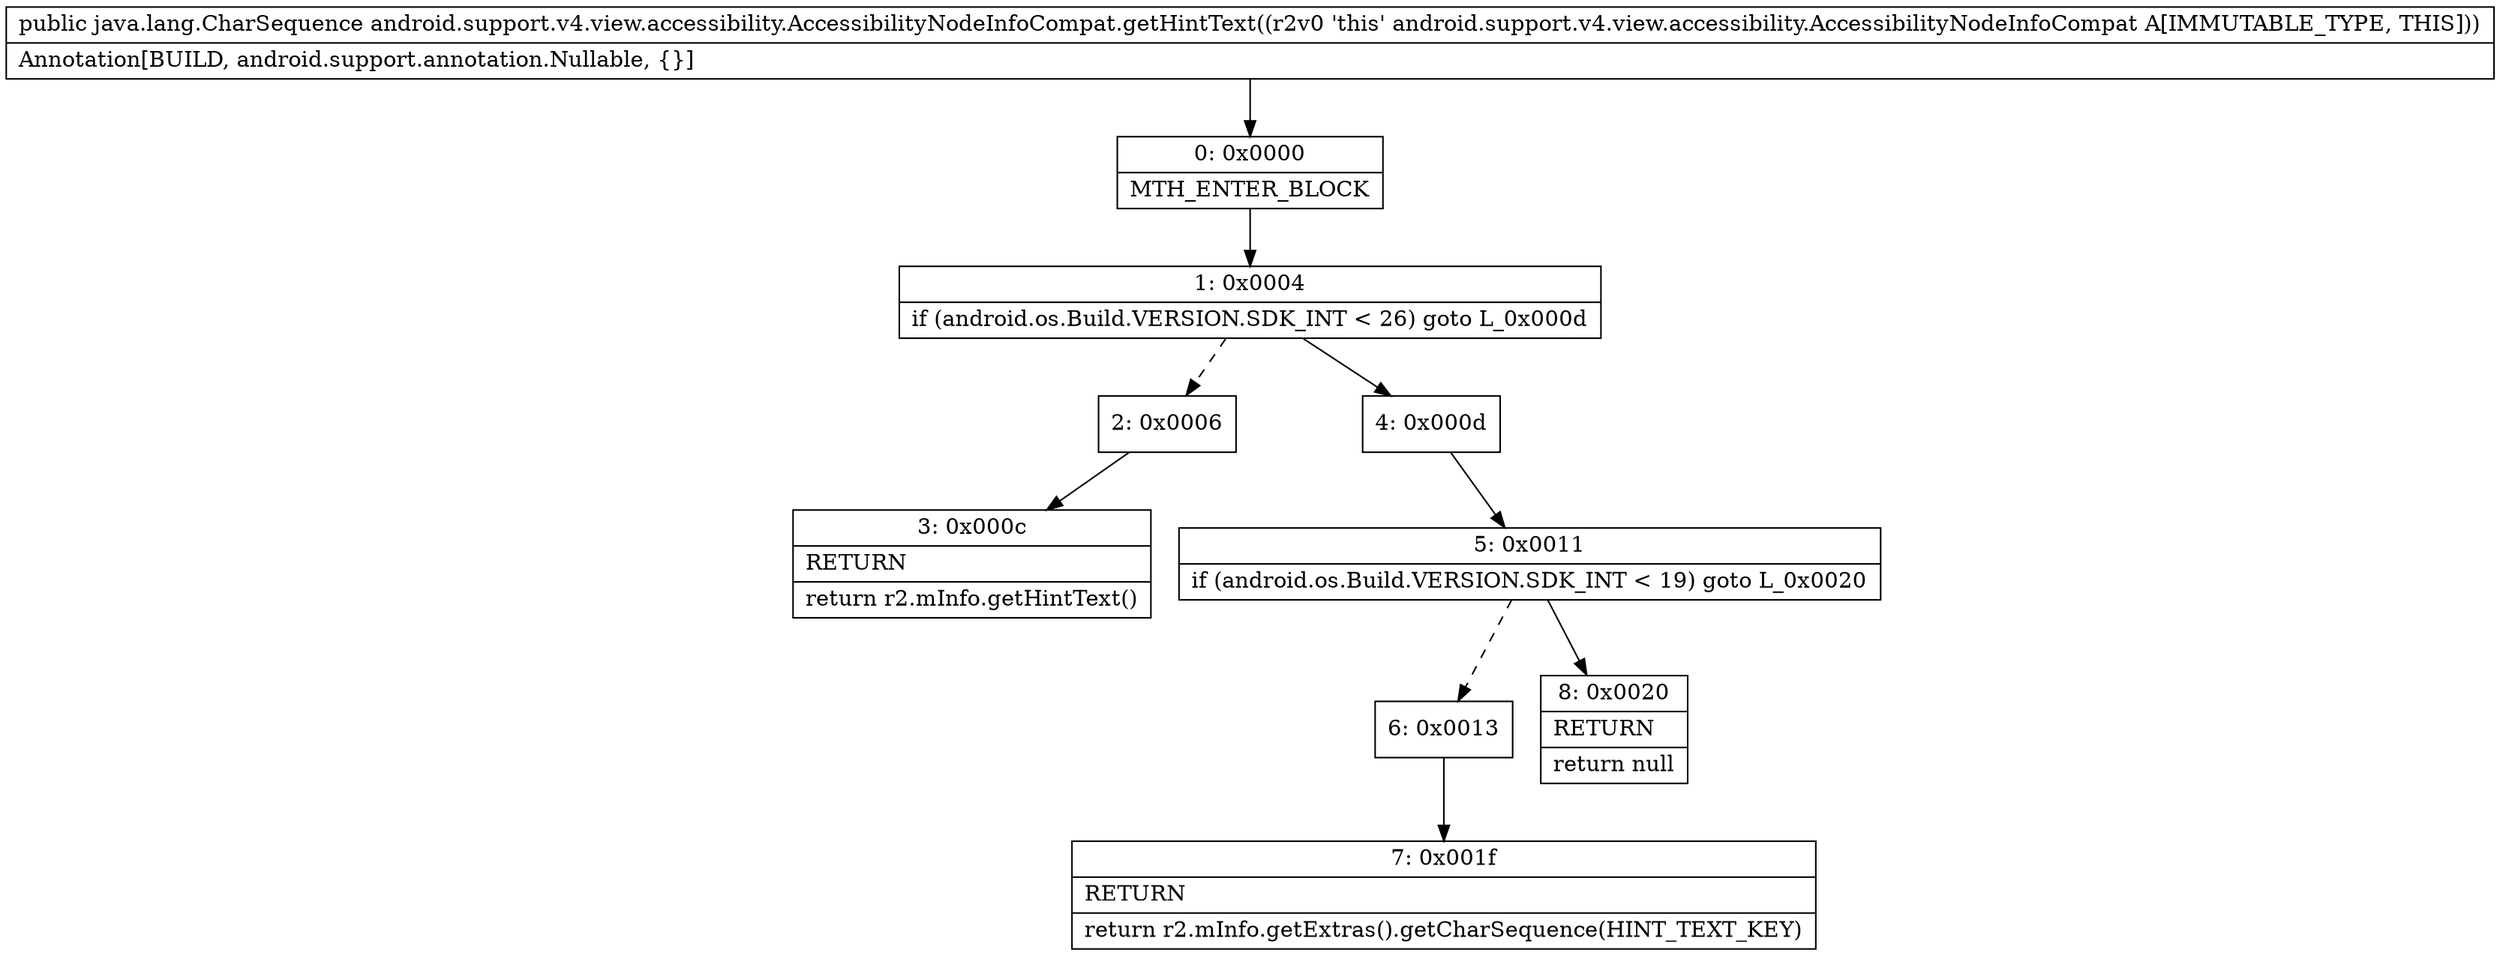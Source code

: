 digraph "CFG forandroid.support.v4.view.accessibility.AccessibilityNodeInfoCompat.getHintText()Ljava\/lang\/CharSequence;" {
Node_0 [shape=record,label="{0\:\ 0x0000|MTH_ENTER_BLOCK\l}"];
Node_1 [shape=record,label="{1\:\ 0x0004|if (android.os.Build.VERSION.SDK_INT \< 26) goto L_0x000d\l}"];
Node_2 [shape=record,label="{2\:\ 0x0006}"];
Node_3 [shape=record,label="{3\:\ 0x000c|RETURN\l|return r2.mInfo.getHintText()\l}"];
Node_4 [shape=record,label="{4\:\ 0x000d}"];
Node_5 [shape=record,label="{5\:\ 0x0011|if (android.os.Build.VERSION.SDK_INT \< 19) goto L_0x0020\l}"];
Node_6 [shape=record,label="{6\:\ 0x0013}"];
Node_7 [shape=record,label="{7\:\ 0x001f|RETURN\l|return r2.mInfo.getExtras().getCharSequence(HINT_TEXT_KEY)\l}"];
Node_8 [shape=record,label="{8\:\ 0x0020|RETURN\l|return null\l}"];
MethodNode[shape=record,label="{public java.lang.CharSequence android.support.v4.view.accessibility.AccessibilityNodeInfoCompat.getHintText((r2v0 'this' android.support.v4.view.accessibility.AccessibilityNodeInfoCompat A[IMMUTABLE_TYPE, THIS]))  | Annotation[BUILD, android.support.annotation.Nullable, \{\}]\l}"];
MethodNode -> Node_0;
Node_0 -> Node_1;
Node_1 -> Node_2[style=dashed];
Node_1 -> Node_4;
Node_2 -> Node_3;
Node_4 -> Node_5;
Node_5 -> Node_6[style=dashed];
Node_5 -> Node_8;
Node_6 -> Node_7;
}

